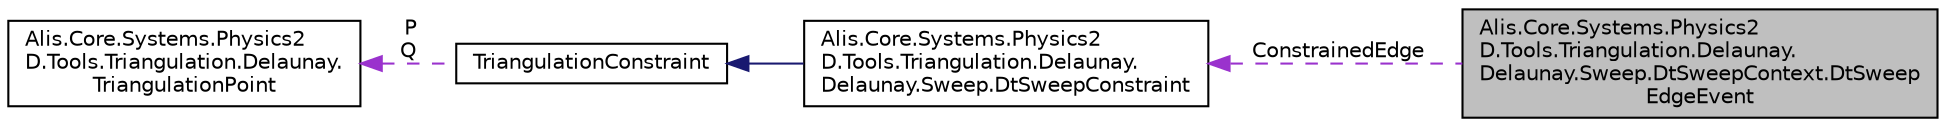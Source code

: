 digraph "Alis.Core.Systems.Physics2D.Tools.Triangulation.Delaunay.Delaunay.Sweep.DtSweepContext.DtSweepEdgeEvent"
{
 // LATEX_PDF_SIZE
  edge [fontname="Helvetica",fontsize="10",labelfontname="Helvetica",labelfontsize="10"];
  node [fontname="Helvetica",fontsize="10",shape=record];
  rankdir="LR";
  Node1 [label="Alis.Core.Systems.Physics2\lD.Tools.Triangulation.Delaunay.\lDelaunay.Sweep.DtSweepContext.DtSweep\lEdgeEvent",height=0.2,width=0.4,color="black", fillcolor="grey75", style="filled", fontcolor="black",tooltip="The dt sweep edge event class"];
  Node2 -> Node1 [dir="back",color="darkorchid3",fontsize="10",style="dashed",label=" ConstrainedEdge" ,fontname="Helvetica"];
  Node2 [label="Alis.Core.Systems.Physics2\lD.Tools.Triangulation.Delaunay.\lDelaunay.Sweep.DtSweepConstraint",height=0.2,width=0.4,color="black", fillcolor="white", style="filled",URL="$class_alis_1_1_core_1_1_systems_1_1_physics2_d_1_1_tools_1_1_triangulation_1_1_delaunay_1_1_dela7f412c4ad8db75906b6b9ab1865dd864.html",tooltip="The dt sweep constraint class"];
  Node3 -> Node2 [dir="back",color="midnightblue",fontsize="10",style="solid",fontname="Helvetica"];
  Node3 [label="TriangulationConstraint",height=0.2,width=0.4,color="black", fillcolor="white", style="filled",URL="$class_alis_1_1_core_1_1_systems_1_1_physics2_d_1_1_tools_1_1_triangulation_1_1_delaunay_1_1_triangulation_constraint.html",tooltip="The triangulation constraint class"];
  Node4 -> Node3 [dir="back",color="darkorchid3",fontsize="10",style="dashed",label=" P\nQ" ,fontname="Helvetica"];
  Node4 [label="Alis.Core.Systems.Physics2\lD.Tools.Triangulation.Delaunay.\lTriangulationPoint",height=0.2,width=0.4,color="black", fillcolor="white", style="filled",URL="$class_alis_1_1_core_1_1_systems_1_1_physics2_d_1_1_tools_1_1_triangulation_1_1_delaunay_1_1_triangulation_point.html",tooltip="The triangulation point class"];
}
